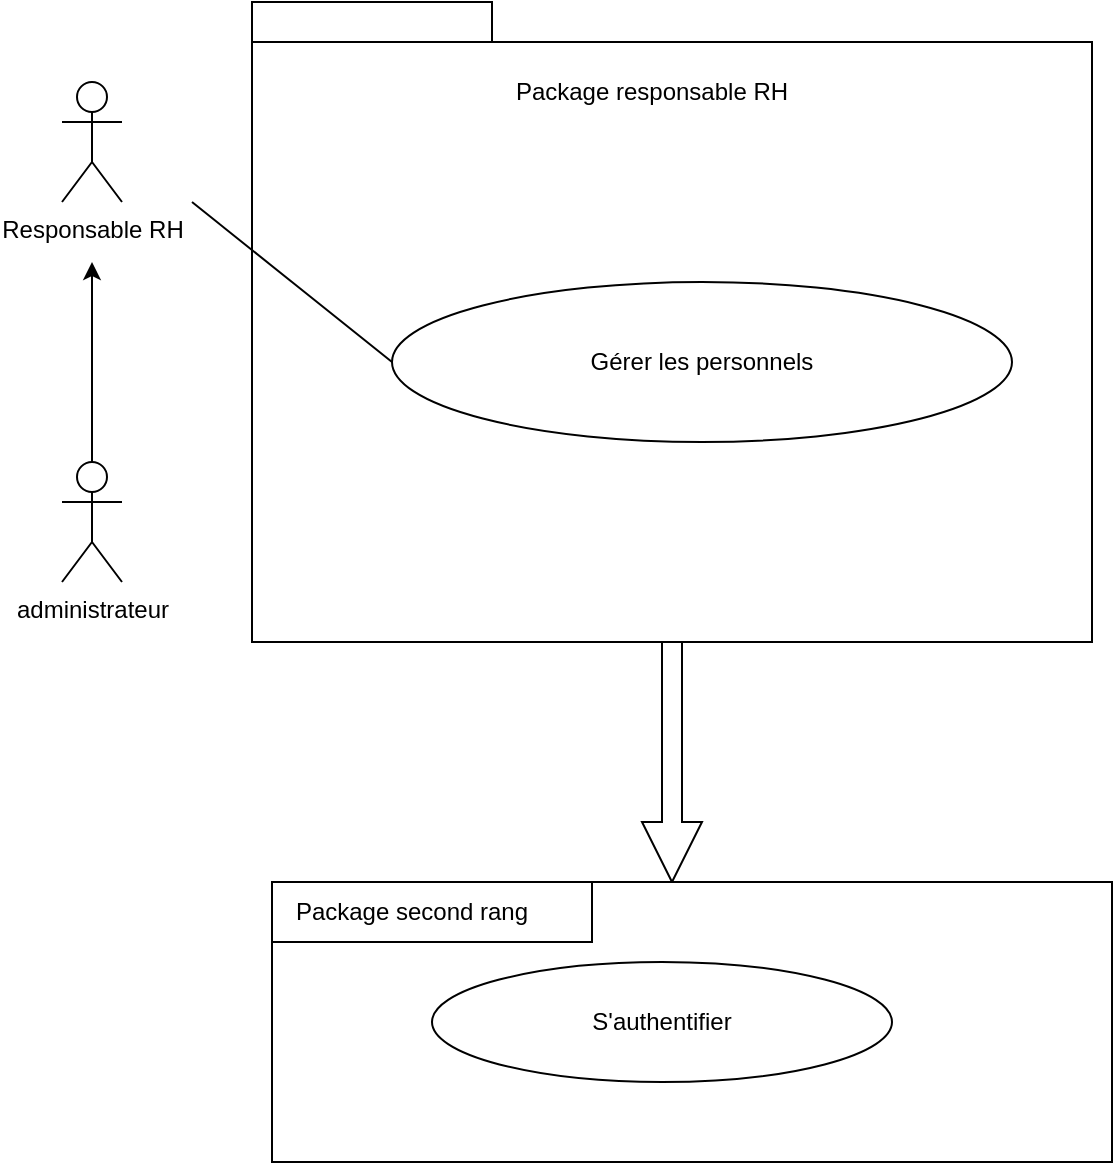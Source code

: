 <mxfile version="21.3.6" type="gitlab">
  <diagram name="Page-1" id="FwRCn3BswmMa86CRdXL0">
    <mxGraphModel dx="997" dy="468" grid="1" gridSize="10" guides="1" tooltips="1" connect="1" arrows="1" fold="1" page="1" pageScale="1" pageWidth="827" pageHeight="1169" math="0" shadow="0">
      <root>
        <mxCell id="0" />
        <mxCell id="1" parent="0" />
        <mxCell id="qCdlveyNcmzzgZWxZbQj-1" style="edgeStyle=orthogonalEdgeStyle;rounded=0;orthogonalLoop=1;jettySize=auto;html=1;shadow=0;shape=arrow;" edge="1" parent="1" source="qCdlveyNcmzzgZWxZbQj-2">
          <mxGeometry relative="1" as="geometry">
            <mxPoint x="480" y="700" as="targetPoint" />
          </mxGeometry>
        </mxCell>
        <mxCell id="qCdlveyNcmzzgZWxZbQj-2" value="" style="rounded=0;whiteSpace=wrap;html=1;" vertex="1" parent="1">
          <mxGeometry x="270" y="280" width="420" height="300" as="geometry" />
        </mxCell>
        <mxCell id="qCdlveyNcmzzgZWxZbQj-3" value="Package responsable RH" style="text;html=1;strokeColor=none;fillColor=none;align=center;verticalAlign=middle;whiteSpace=wrap;rounded=0;" vertex="1" parent="1">
          <mxGeometry x="360" y="290" width="220" height="30" as="geometry" />
        </mxCell>
        <mxCell id="qCdlveyNcmzzgZWxZbQj-4" value="" style="rounded=0;whiteSpace=wrap;html=1;" vertex="1" parent="1">
          <mxGeometry x="270" y="260" width="120" height="20" as="geometry" />
        </mxCell>
        <mxCell id="qCdlveyNcmzzgZWxZbQj-5" value="Responsable RH" style="shape=umlActor;verticalLabelPosition=bottom;verticalAlign=top;html=1;outlineConnect=0;" vertex="1" parent="1">
          <mxGeometry x="175" y="300" width="30" height="60" as="geometry" />
        </mxCell>
        <mxCell id="qCdlveyNcmzzgZWxZbQj-6" style="edgeStyle=orthogonalEdgeStyle;rounded=0;orthogonalLoop=1;jettySize=auto;html=1;" edge="1" parent="1" source="qCdlveyNcmzzgZWxZbQj-7">
          <mxGeometry relative="1" as="geometry">
            <mxPoint x="190" y="390" as="targetPoint" />
          </mxGeometry>
        </mxCell>
        <mxCell id="qCdlveyNcmzzgZWxZbQj-7" value="administrateur" style="shape=umlActor;verticalLabelPosition=bottom;verticalAlign=top;html=1;outlineConnect=0;" vertex="1" parent="1">
          <mxGeometry x="175" y="490" width="30" height="60" as="geometry" />
        </mxCell>
        <mxCell id="qCdlveyNcmzzgZWxZbQj-8" value="Gérer les personnels" style="ellipse;whiteSpace=wrap;html=1;" vertex="1" parent="1">
          <mxGeometry x="340" y="400" width="310" height="80" as="geometry" />
        </mxCell>
        <mxCell id="qCdlveyNcmzzgZWxZbQj-9" value="&lt;span style=&quot;white-space: pre;&quot;&gt;&#x9;&lt;/span&gt;" style="rounded=0;whiteSpace=wrap;html=1;" vertex="1" parent="1">
          <mxGeometry x="280" y="700" width="420" height="140" as="geometry" />
        </mxCell>
        <mxCell id="qCdlveyNcmzzgZWxZbQj-10" value="" style="rounded=0;whiteSpace=wrap;html=1;" vertex="1" parent="1">
          <mxGeometry x="280" y="700" width="160" height="30" as="geometry" />
        </mxCell>
        <mxCell id="qCdlveyNcmzzgZWxZbQj-11" value="Package second rang" style="text;html=1;strokeColor=none;fillColor=none;align=center;verticalAlign=middle;whiteSpace=wrap;rounded=0;" vertex="1" parent="1">
          <mxGeometry x="280" y="700" width="140" height="30" as="geometry" />
        </mxCell>
        <mxCell id="qCdlveyNcmzzgZWxZbQj-12" value="S&#39;authentifier" style="ellipse;whiteSpace=wrap;html=1;" vertex="1" parent="1">
          <mxGeometry x="360" y="740" width="230" height="60" as="geometry" />
        </mxCell>
        <mxCell id="qCdlveyNcmzzgZWxZbQj-13" value="" style="endArrow=none;html=1;rounded=0;entryX=0;entryY=0.5;entryDx=0;entryDy=0;" edge="1" parent="1" target="qCdlveyNcmzzgZWxZbQj-8">
          <mxGeometry width="50" height="50" relative="1" as="geometry">
            <mxPoint x="240" y="360" as="sourcePoint" />
            <mxPoint x="330" y="420" as="targetPoint" />
          </mxGeometry>
        </mxCell>
      </root>
    </mxGraphModel>
  </diagram>
</mxfile>
